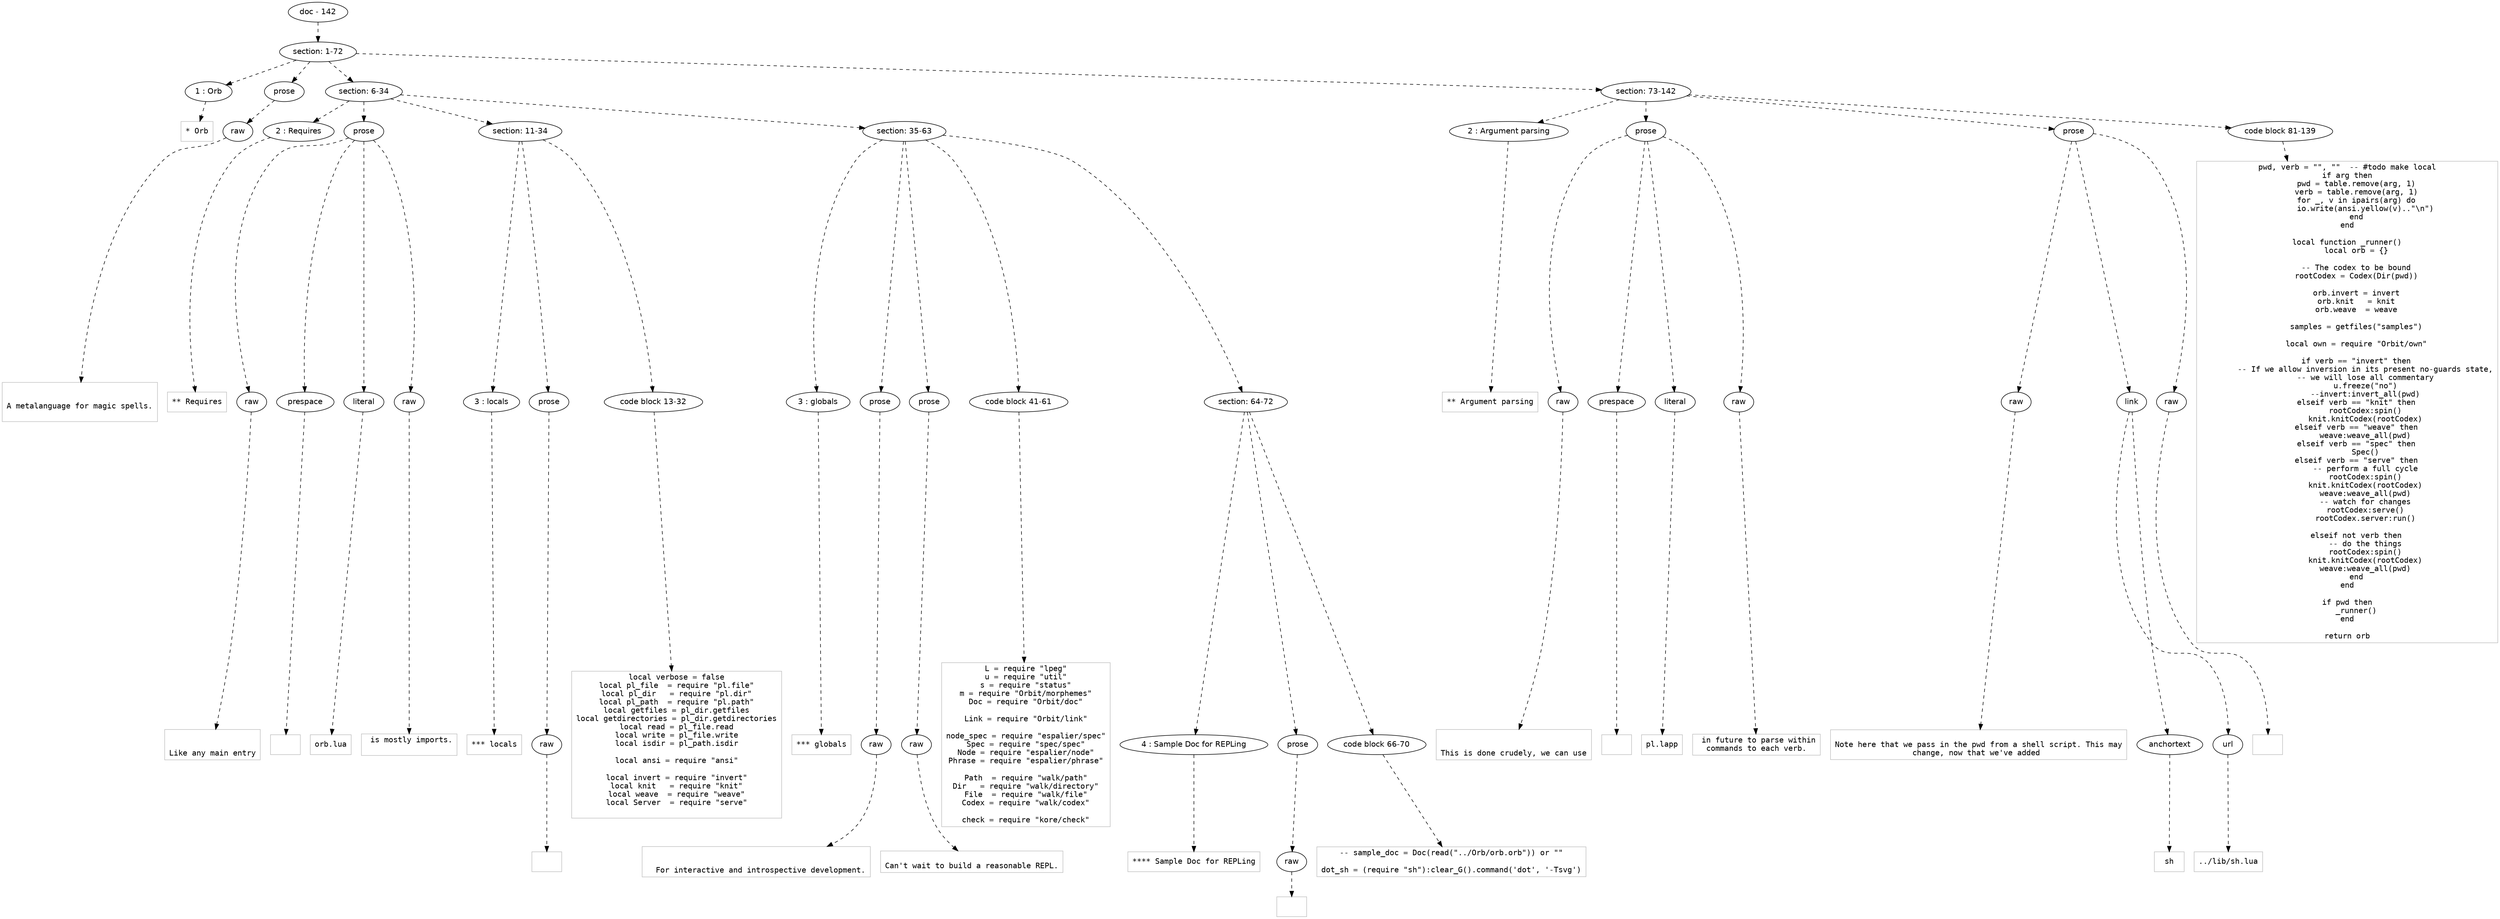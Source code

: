 digraph lpegNode {

node [fontname=Helvetica]
edge [style=dashed]

doc_0 [label="doc - 142"]


doc_0 -> { section_1}
{rank=same; section_1}

section_1 [label="section: 1-72"]


// END RANK doc_0

section_1 -> { header_2 prose_3 section_4 section_5}
{rank=same; header_2 prose_3 section_4 section_5}

header_2 [label="1 : Orb"]

prose_3 [label="prose"]

section_4 [label="section: 6-34"]

section_5 [label="section: 73-142"]


// END RANK section_1

header_2 -> leaf_6
leaf_6  [color=Gray,shape=rectangle,fontname=Inconsolata,label="* Orb"]
// END RANK header_2

prose_3 -> { raw_7}
{rank=same; raw_7}

raw_7 [label="raw"]


// END RANK prose_3

raw_7 -> leaf_8
leaf_8  [color=Gray,shape=rectangle,fontname=Inconsolata,label="

A metalanguage for magic spells.

"]
// END RANK raw_7

section_4 -> { header_9 prose_10 section_11 section_12}
{rank=same; header_9 prose_10 section_11 section_12}

header_9 [label="2 : Requires"]

prose_10 [label="prose"]

section_11 [label="section: 11-34"]

section_12 [label="section: 35-63"]


// END RANK section_4

header_9 -> leaf_13
leaf_13  [color=Gray,shape=rectangle,fontname=Inconsolata,label="** Requires"]
// END RANK header_9

prose_10 -> { raw_14 prespace_15 literal_16 raw_17}
{rank=same; raw_14 prespace_15 literal_16 raw_17}

raw_14 [label="raw"]

prespace_15 [label="prespace"]

literal_16 [label="literal"]

raw_17 [label="raw"]


// END RANK prose_10

raw_14 -> leaf_18
leaf_18  [color=Gray,shape=rectangle,fontname=Inconsolata,label="

Like any main entry"]
// END RANK raw_14

prespace_15 -> leaf_19
leaf_19  [color=Gray,shape=rectangle,fontname=Inconsolata,label=" "]
// END RANK prespace_15

literal_16 -> leaf_20
leaf_20  [color=Gray,shape=rectangle,fontname=Inconsolata,label="orb.lua"]
// END RANK literal_16

raw_17 -> leaf_21
leaf_21  [color=Gray,shape=rectangle,fontname=Inconsolata,label=" is mostly imports.

"]
// END RANK raw_17

section_11 -> { header_22 prose_23 codeblock_24}
{rank=same; header_22 prose_23 codeblock_24}

header_22 [label="3 : locals"]

prose_23 [label="prose"]

codeblock_24 [label="code block 13-32"]


// END RANK section_11

header_22 -> leaf_25
leaf_25  [color=Gray,shape=rectangle,fontname=Inconsolata,label="*** locals"]
// END RANK header_22

prose_23 -> { raw_26}
{rank=same; raw_26}

raw_26 [label="raw"]


// END RANK prose_23

raw_26 -> leaf_27
leaf_27  [color=Gray,shape=rectangle,fontname=Inconsolata,label="
"]
// END RANK raw_26

codeblock_24 -> leaf_28
leaf_28  [color=Gray,shape=rectangle,fontname=Inconsolata,label="local verbose = false
local pl_file  = require \"pl.file\"
local pl_dir   = require \"pl.dir\"
local pl_path  = require \"pl.path\"
local getfiles = pl_dir.getfiles
local getdirectories = pl_dir.getdirectories
local read = pl_file.read
local write = pl_file.write
local isdir = pl_path.isdir

local ansi = require \"ansi\"

local invert = require \"invert\"
local knit   = require \"knit\"
local weave  = require \"weave\"
local Server  = require \"serve\"

"]
// END RANK codeblock_24

section_12 -> { header_29 prose_30 prose_31 codeblock_32 section_33}
{rank=same; header_29 prose_30 prose_31 codeblock_32 section_33}

header_29 [label="3 : globals"]

prose_30 [label="prose"]

prose_31 [label="prose"]

codeblock_32 [label="code block 41-61"]

section_33 [label="section: 64-72"]


// END RANK section_12

header_29 -> leaf_34
leaf_34  [color=Gray,shape=rectangle,fontname=Inconsolata,label="*** globals"]
// END RANK header_29

prose_30 -> { raw_35}
{rank=same; raw_35}

raw_35 [label="raw"]


// END RANK prose_30

raw_35 -> leaf_36
leaf_36  [color=Gray,shape=rectangle,fontname=Inconsolata,label="

  For interactive and introspective development.
"]
// END RANK raw_35

prose_31 -> { raw_37}
{rank=same; raw_37}

raw_37 [label="raw"]


// END RANK prose_31

raw_37 -> leaf_38
leaf_38  [color=Gray,shape=rectangle,fontname=Inconsolata,label="
Can't wait to build a reasonable REPL.
"]
// END RANK raw_37

codeblock_32 -> leaf_39
leaf_39  [color=Gray,shape=rectangle,fontname=Inconsolata,label="L = require \"lpeg\"
u = require \"util\"
s = require \"status\"
m = require \"Orbit/morphemes\"
Doc = require \"Orbit/doc\"

Link = require \"Orbit/link\"

node_spec = require \"espalier/spec\"
Spec = require \"spec/spec\"
Node = require \"espalier/node\"
Phrase = require \"espalier/phrase\"

Path  = require \"walk/path\"
Dir   = require \"walk/directory\"
File  = require \"walk/file\"
Codex = require \"walk/codex\"

check = require \"kore/check\""]
// END RANK codeblock_32

section_33 -> { header_40 prose_41 codeblock_42}
{rank=same; header_40 prose_41 codeblock_42}

header_40 [label="4 : Sample Doc for REPLing"]

prose_41 [label="prose"]

codeblock_42 [label="code block 66-70"]


// END RANK section_33

header_40 -> leaf_43
leaf_43  [color=Gray,shape=rectangle,fontname=Inconsolata,label="**** Sample Doc for REPLing"]
// END RANK header_40

prose_41 -> { raw_44}
{rank=same; raw_44}

raw_44 [label="raw"]


// END RANK prose_41

raw_44 -> leaf_45
leaf_45  [color=Gray,shape=rectangle,fontname=Inconsolata,label="
"]
// END RANK raw_44

codeblock_42 -> leaf_46
leaf_46  [color=Gray,shape=rectangle,fontname=Inconsolata,label="-- sample_doc = Doc(read(\"../Orb/orb.orb\")) or \"\"

dot_sh = (require \"sh\"):clear_G().command('dot', '-Tsvg')"]
// END RANK codeblock_42

section_5 -> { header_47 prose_48 prose_49 codeblock_50}
{rank=same; header_47 prose_48 prose_49 codeblock_50}

header_47 [label="2 : Argument parsing"]

prose_48 [label="prose"]

prose_49 [label="prose"]

codeblock_50 [label="code block 81-139"]


// END RANK section_5

header_47 -> leaf_51
leaf_51  [color=Gray,shape=rectangle,fontname=Inconsolata,label="** Argument parsing"]
// END RANK header_47

prose_48 -> { raw_52 prespace_53 literal_54 raw_55}
{rank=same; raw_52 prespace_53 literal_54 raw_55}

raw_52 [label="raw"]

prespace_53 [label="prespace"]

literal_54 [label="literal"]

raw_55 [label="raw"]


// END RANK prose_48

raw_52 -> leaf_56
leaf_56  [color=Gray,shape=rectangle,fontname=Inconsolata,label="

This is done crudely, we can use"]
// END RANK raw_52

prespace_53 -> leaf_57
leaf_57  [color=Gray,shape=rectangle,fontname=Inconsolata,label=" "]
// END RANK prespace_53

literal_54 -> leaf_58
leaf_58  [color=Gray,shape=rectangle,fontname=Inconsolata,label="pl.lapp"]
// END RANK literal_54

raw_55 -> leaf_59
leaf_59  [color=Gray,shape=rectangle,fontname=Inconsolata,label=" in future to parse within
commands to each verb.
"]
// END RANK raw_55

prose_49 -> { raw_60 link_61 raw_62}
{rank=same; raw_60 link_61 raw_62}

raw_60 [label="raw"]

link_61 [label="link"]

raw_62 [label="raw"]


// END RANK prose_49

raw_60 -> leaf_63
leaf_63  [color=Gray,shape=rectangle,fontname=Inconsolata,label="
Note here that we pass in the pwd from a shell script. This may
change, now that we've added "]
// END RANK raw_60

link_61 -> { anchortext_64 url_65}
{rank=same; anchortext_64 url_65}

anchortext_64 [label="anchortext"]

url_65 [label="url"]


// END RANK link_61

anchortext_64 -> leaf_66
leaf_66  [color=Gray,shape=rectangle,fontname=Inconsolata,label="sh"]
// END RANK anchortext_64

url_65 -> leaf_67
leaf_67  [color=Gray,shape=rectangle,fontname=Inconsolata,label="../lib/sh.lua"]
// END RANK url_65

raw_62 -> leaf_68
leaf_68  [color=Gray,shape=rectangle,fontname=Inconsolata,label="
"]
// END RANK raw_62

codeblock_50 -> leaf_69
leaf_69  [color=Gray,shape=rectangle,fontname=Inconsolata,label="pwd, verb = \"\", \"\"  -- #todo make local
if arg then
    pwd = table.remove(arg, 1)
    verb = table.remove(arg, 1)
    for _, v in ipairs(arg) do
        io.write(ansi.yellow(v)..\"\\n\")
    end
end

local function _runner()
    local orb = {}

    -- The codex to be bound
    rootCodex = Codex(Dir(pwd))

    orb.invert = invert
    orb.knit   = knit
    orb.weave  = weave

    samples = getfiles(\"samples\")

    local own = require \"Orbit/own\"

    if verb == \"invert\" then
        -- If we allow inversion in its present no-guards state,
        -- we will lose all commentary
        u.freeze(\"no\")
        --invert:invert_all(pwd)
    elseif verb == \"knit\" then
        rootCodex:spin()
        knit.knitCodex(rootCodex)
    elseif verb == \"weave\" then
        weave:weave_all(pwd)
    elseif verb == \"spec\" then
        Spec()
    elseif verb == \"serve\" then
        -- perform a full cycle
        rootCodex:spin()
        knit.knitCodex(rootCodex)
        weave:weave_all(pwd)
        -- watch for changes
        rootCodex:serve()
        rootCodex.server:run()

    elseif not verb then
        -- do the things
        rootCodex:spin()
        knit.knitCodex(rootCodex)
        weave:weave_all(pwd)
    end
end

if pwd then
    _runner()
end

return orb"]
// END RANK codeblock_50


}
